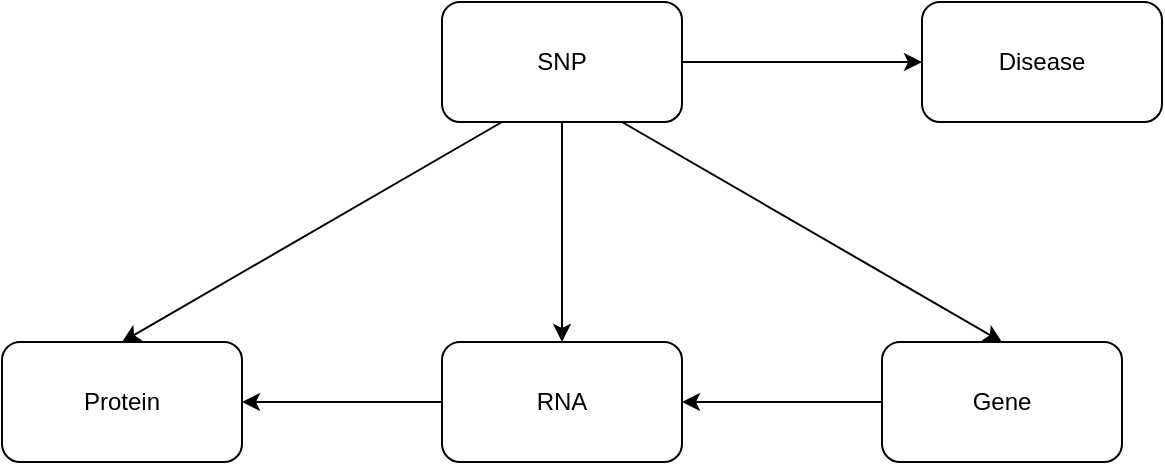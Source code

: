 <mxfile version="14.5.0" type="device"><diagram id="VhFqf8ieFkhMh4IkUTx7" name="Page-1"><mxGraphModel dx="1422" dy="705" grid="1" gridSize="10" guides="1" tooltips="1" connect="1" arrows="1" fold="1" page="1" pageScale="1" pageWidth="827" pageHeight="1169" math="0" shadow="0"><root><mxCell id="0"/><mxCell id="1" parent="0"/><mxCell id="HSDFjdCQaqxJ4FZPWhdd-1" value="Disease" style="rounded=1;whiteSpace=wrap;html=1;" vertex="1" parent="1"><mxGeometry x="610" y="110" width="120" height="60" as="geometry"/></mxCell><mxCell id="HSDFjdCQaqxJ4FZPWhdd-7" style="edgeStyle=orthogonalEdgeStyle;rounded=0;orthogonalLoop=1;jettySize=auto;html=1;exitX=0;exitY=0.5;exitDx=0;exitDy=0;entryX=1;entryY=0.5;entryDx=0;entryDy=0;" edge="1" parent="1" source="HSDFjdCQaqxJ4FZPWhdd-2" target="HSDFjdCQaqxJ4FZPWhdd-3"><mxGeometry relative="1" as="geometry"/></mxCell><mxCell id="HSDFjdCQaqxJ4FZPWhdd-2" value="Gene" style="rounded=1;whiteSpace=wrap;html=1;" vertex="1" parent="1"><mxGeometry x="590" y="280" width="120" height="60" as="geometry"/></mxCell><mxCell id="HSDFjdCQaqxJ4FZPWhdd-8" style="edgeStyle=orthogonalEdgeStyle;rounded=0;orthogonalLoop=1;jettySize=auto;html=1;exitX=0;exitY=0.5;exitDx=0;exitDy=0;" edge="1" parent="1" source="HSDFjdCQaqxJ4FZPWhdd-3" target="HSDFjdCQaqxJ4FZPWhdd-4"><mxGeometry relative="1" as="geometry"/></mxCell><mxCell id="HSDFjdCQaqxJ4FZPWhdd-3" value="RNA" style="rounded=1;whiteSpace=wrap;html=1;" vertex="1" parent="1"><mxGeometry x="370" y="280" width="120" height="60" as="geometry"/></mxCell><mxCell id="HSDFjdCQaqxJ4FZPWhdd-4" value="Protein" style="rounded=1;whiteSpace=wrap;html=1;" vertex="1" parent="1"><mxGeometry x="150" y="280" width="120" height="60" as="geometry"/></mxCell><mxCell id="HSDFjdCQaqxJ4FZPWhdd-9" style="edgeStyle=orthogonalEdgeStyle;rounded=0;orthogonalLoop=1;jettySize=auto;html=1;exitX=1;exitY=0.5;exitDx=0;exitDy=0;" edge="1" parent="1" source="HSDFjdCQaqxJ4FZPWhdd-5" target="HSDFjdCQaqxJ4FZPWhdd-1"><mxGeometry relative="1" as="geometry"/></mxCell><mxCell id="HSDFjdCQaqxJ4FZPWhdd-10" style="rounded=0;orthogonalLoop=1;jettySize=auto;html=1;exitX=0.75;exitY=1;exitDx=0;exitDy=0;entryX=0.5;entryY=0;entryDx=0;entryDy=0;" edge="1" parent="1" source="HSDFjdCQaqxJ4FZPWhdd-5" target="HSDFjdCQaqxJ4FZPWhdd-2"><mxGeometry relative="1" as="geometry"/></mxCell><mxCell id="HSDFjdCQaqxJ4FZPWhdd-11" style="edgeStyle=none;rounded=0;orthogonalLoop=1;jettySize=auto;html=1;exitX=0.5;exitY=1;exitDx=0;exitDy=0;entryX=0.5;entryY=0;entryDx=0;entryDy=0;" edge="1" parent="1" source="HSDFjdCQaqxJ4FZPWhdd-5" target="HSDFjdCQaqxJ4FZPWhdd-3"><mxGeometry relative="1" as="geometry"/></mxCell><mxCell id="HSDFjdCQaqxJ4FZPWhdd-12" style="edgeStyle=none;rounded=0;orthogonalLoop=1;jettySize=auto;html=1;exitX=0.25;exitY=1;exitDx=0;exitDy=0;entryX=0.5;entryY=0;entryDx=0;entryDy=0;" edge="1" parent="1" source="HSDFjdCQaqxJ4FZPWhdd-5" target="HSDFjdCQaqxJ4FZPWhdd-4"><mxGeometry relative="1" as="geometry"/></mxCell><mxCell id="HSDFjdCQaqxJ4FZPWhdd-5" value="SNP" style="rounded=1;whiteSpace=wrap;html=1;" vertex="1" parent="1"><mxGeometry x="370" y="110" width="120" height="60" as="geometry"/></mxCell></root></mxGraphModel></diagram></mxfile>